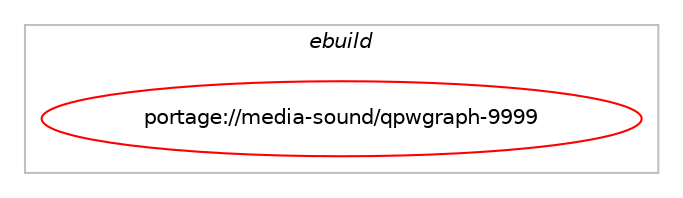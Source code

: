 digraph prolog {

# *************
# Graph options
# *************

newrank=true;
concentrate=true;
compound=true;
graph [rankdir=LR,fontname=Helvetica,fontsize=10,ranksep=1.5];#, ranksep=2.5, nodesep=0.2];
edge  [arrowhead=vee];
node  [fontname=Helvetica,fontsize=10];

# **********
# The ebuild
# **********

subgraph cluster_leftcol {
color=gray;
label=<<i>ebuild</i>>;
id [label="portage://media-sound/qpwgraph-9999", color=red, width=4, href="../media-sound/qpwgraph-9999.svg"];
}

# ****************
# The dependencies
# ****************

subgraph cluster_midcol {
color=gray;
label=<<i>dependencies</i>>;
subgraph cluster_compile {
fillcolor="#eeeeee";
style=filled;
label=<<i>compile</i>>;
# *** BEGIN UNKNOWN DEPENDENCY TYPE (TODO) ***
# id -> equal(use_conditional_group(negative,qt6,portage://media-sound/qpwgraph-9999,[package_dependency(portage://media-sound/qpwgraph-9999,install,no,dev-qt,qtcore,none,[,,],[slot(5)],[]),package_dependency(portage://media-sound/qpwgraph-9999,install,no,dev-qt,qtgui,none,[,,],[slot(5)],[]),package_dependency(portage://media-sound/qpwgraph-9999,install,no,dev-qt,qtnetwork,none,[,,],[slot(5)],[]),package_dependency(portage://media-sound/qpwgraph-9999,install,no,dev-qt,qtsvg,none,[,,],[slot(5)],[]),package_dependency(portage://media-sound/qpwgraph-9999,install,no,dev-qt,qtwidgets,none,[,,],[slot(5)],[]),package_dependency(portage://media-sound/qpwgraph-9999,install,no,dev-qt,qtxml,none,[,,],[slot(5)],[])]))
# *** END UNKNOWN DEPENDENCY TYPE (TODO) ***

# *** BEGIN UNKNOWN DEPENDENCY TYPE (TODO) ***
# id -> equal(use_conditional_group(positive,alsa,portage://media-sound/qpwgraph-9999,[package_dependency(portage://media-sound/qpwgraph-9999,install,no,media-libs,alsa-lib,none,[,,],[],[])]))
# *** END UNKNOWN DEPENDENCY TYPE (TODO) ***

# *** BEGIN UNKNOWN DEPENDENCY TYPE (TODO) ***
# id -> equal(use_conditional_group(positive,qt6,portage://media-sound/qpwgraph-9999,[package_dependency(portage://media-sound/qpwgraph-9999,install,no,dev-qt,qtbase,none,[,,],[slot(6)],[use(enable(gui),none),use(enable(widgets),none),use(enable(xml),none),use(enable(network),none)]),package_dependency(portage://media-sound/qpwgraph-9999,install,no,dev-qt,qtsvg,none,[,,],[slot(6)],[])]))
# *** END UNKNOWN DEPENDENCY TYPE (TODO) ***

# *** BEGIN UNKNOWN DEPENDENCY TYPE (TODO) ***
# id -> equal(package_dependency(portage://media-sound/qpwgraph-9999,install,no,media-video,pipewire,none,[,,],any_same_slot,[]))
# *** END UNKNOWN DEPENDENCY TYPE (TODO) ***

}
subgraph cluster_compileandrun {
fillcolor="#eeeeee";
style=filled;
label=<<i>compile and run</i>>;
}
subgraph cluster_run {
fillcolor="#eeeeee";
style=filled;
label=<<i>run</i>>;
# *** BEGIN UNKNOWN DEPENDENCY TYPE (TODO) ***
# id -> equal(use_conditional_group(negative,qt6,portage://media-sound/qpwgraph-9999,[package_dependency(portage://media-sound/qpwgraph-9999,run,no,dev-qt,qtcore,none,[,,],[slot(5)],[]),package_dependency(portage://media-sound/qpwgraph-9999,run,no,dev-qt,qtgui,none,[,,],[slot(5)],[]),package_dependency(portage://media-sound/qpwgraph-9999,run,no,dev-qt,qtnetwork,none,[,,],[slot(5)],[]),package_dependency(portage://media-sound/qpwgraph-9999,run,no,dev-qt,qtsvg,none,[,,],[slot(5)],[]),package_dependency(portage://media-sound/qpwgraph-9999,run,no,dev-qt,qtwidgets,none,[,,],[slot(5)],[]),package_dependency(portage://media-sound/qpwgraph-9999,run,no,dev-qt,qtxml,none,[,,],[slot(5)],[])]))
# *** END UNKNOWN DEPENDENCY TYPE (TODO) ***

# *** BEGIN UNKNOWN DEPENDENCY TYPE (TODO) ***
# id -> equal(use_conditional_group(positive,alsa,portage://media-sound/qpwgraph-9999,[package_dependency(portage://media-sound/qpwgraph-9999,run,no,media-libs,alsa-lib,none,[,,],[],[])]))
# *** END UNKNOWN DEPENDENCY TYPE (TODO) ***

# *** BEGIN UNKNOWN DEPENDENCY TYPE (TODO) ***
# id -> equal(use_conditional_group(positive,qt6,portage://media-sound/qpwgraph-9999,[package_dependency(portage://media-sound/qpwgraph-9999,run,no,dev-qt,qtbase,none,[,,],[slot(6)],[use(enable(gui),none),use(enable(widgets),none),use(enable(xml),none),use(enable(network),none)]),package_dependency(portage://media-sound/qpwgraph-9999,run,no,dev-qt,qtsvg,none,[,,],[slot(6)],[])]))
# *** END UNKNOWN DEPENDENCY TYPE (TODO) ***

# *** BEGIN UNKNOWN DEPENDENCY TYPE (TODO) ***
# id -> equal(package_dependency(portage://media-sound/qpwgraph-9999,run,no,media-video,pipewire,none,[,,],any_same_slot,[]))
# *** END UNKNOWN DEPENDENCY TYPE (TODO) ***

}
}

# **************
# The candidates
# **************

subgraph cluster_choices {
rank=same;
color=gray;
label=<<i>candidates</i>>;

}

}
